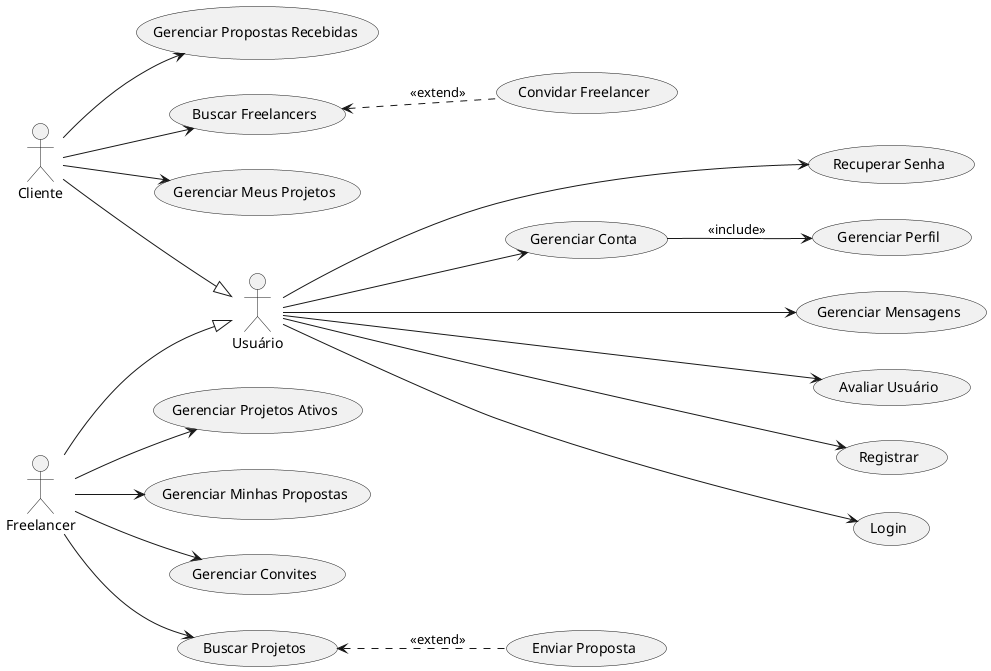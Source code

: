 @startuml usecase diagram
left to right direction

actor Usuário as User
actor Cliente
actor Freelancer


usecase "Registrar" as UC_Registrar
usecase "Login" as UC_Login
usecase "Recuperar Senha" as UC_RecuperarSenha
usecase "Gerenciar Conta" as UC_GerenciarConta
usecase "Gerenciar Mensagens" as UC_GerenciarMensagens
usecase "Avaliar Usuário" as UC_AvaliarUsuario

usecase "Gerenciar Perfil" as UC_GerenciarPerfil

usecase "Enviar Proposta" as UC_EnviarProposta
usecase "Buscar Projetos" as UC_BuscarProjetos
usecase "Gerenciar Projetos Ativos" as UC_GPA
usecase "Gerenciar Minhas Propostas" as UC_GMPropostas
usecase "Gerenciar Convites" as UC_GerenciarConvites

usecase "Gerenciar Meus Projetos" as UC_GMProjetos
usecase "Gerenciar Propostas Recebidas" as UC_GPR
usecase "Convidar Freelancer" as UC_ConvidarFreelancer
usecase "Buscar Freelancers" as UC_BuscarFreelancers

User ---> UC_AvaliarUsuario
User --> UC_GerenciarConta
User ---> UC_GerenciarMensagens
User ---> UC_Login
User ---> UC_RecuperarSenha
User ---> UC_Registrar

Cliente --|> User
Freelancer --|> User

UC_GerenciarConta --> UC_GerenciarPerfil : <<include>>

UC_BuscarFreelancers <.. UC_ConvidarFreelancer : <<extend>>  
UC_BuscarProjetos <.. UC_EnviarProposta : <<extend>>

Freelancer --> UC_BuscarProjetos
Freelancer --> UC_GerenciarConvites
Freelancer --> UC_GPA
Freelancer --> UC_GMPropostas

Cliente --> UC_BuscarFreelancers
Cliente --> UC_GMProjetos
Cliente --> UC_GPR

@enduml 